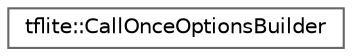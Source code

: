 digraph "Graphical Class Hierarchy"
{
 // LATEX_PDF_SIZE
  bgcolor="transparent";
  edge [fontname=Helvetica,fontsize=10,labelfontname=Helvetica,labelfontsize=10];
  node [fontname=Helvetica,fontsize=10,shape=box,height=0.2,width=0.4];
  rankdir="LR";
  Node0 [id="Node000000",label="tflite::CallOnceOptionsBuilder",height=0.2,width=0.4,color="grey40", fillcolor="white", style="filled",URL="$structtflite_1_1_call_once_options_builder.html",tooltip=" "];
}
